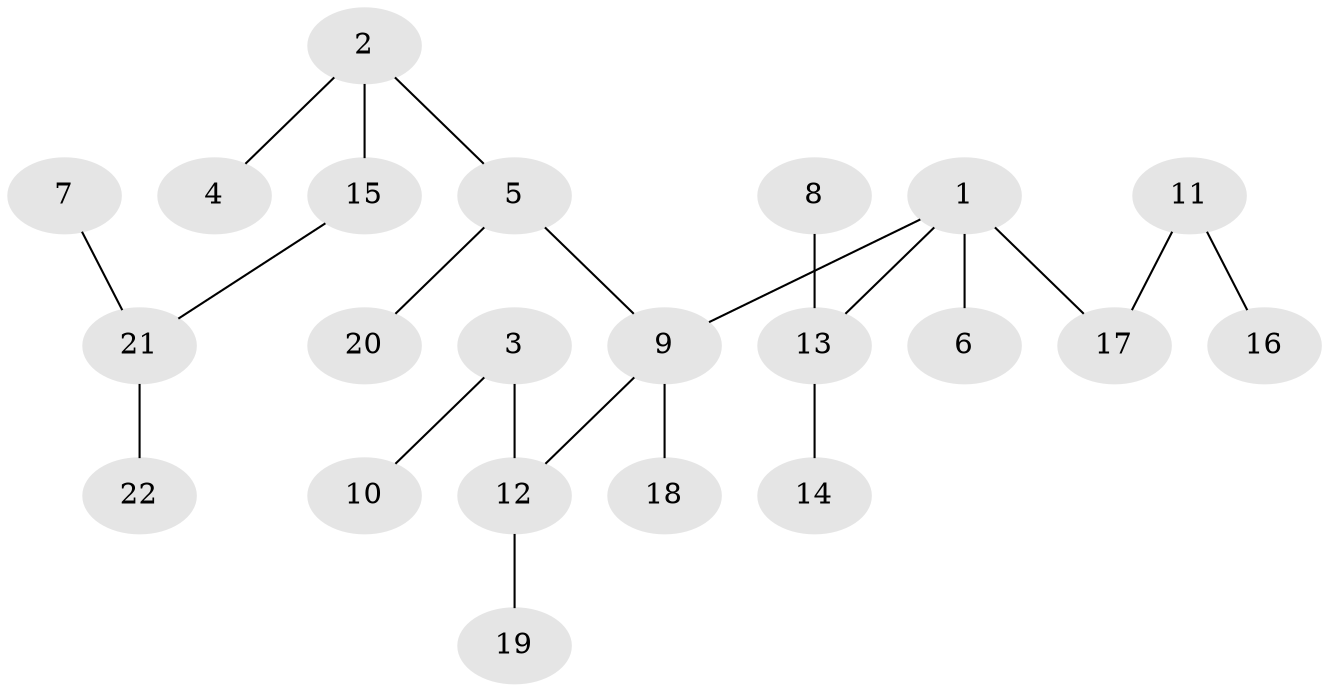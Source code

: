 // original degree distribution, {4: 0.07407407407407407, 6: 0.018518518518518517, 3: 0.14814814814814814, 1: 0.46296296296296297, 2: 0.2777777777777778, 5: 0.018518518518518517}
// Generated by graph-tools (version 1.1) at 2025/37/03/04/25 23:37:25]
// undirected, 22 vertices, 21 edges
graph export_dot {
  node [color=gray90,style=filled];
  1;
  2;
  3;
  4;
  5;
  6;
  7;
  8;
  9;
  10;
  11;
  12;
  13;
  14;
  15;
  16;
  17;
  18;
  19;
  20;
  21;
  22;
  1 -- 6 [weight=1.0];
  1 -- 9 [weight=1.0];
  1 -- 13 [weight=1.0];
  1 -- 17 [weight=1.0];
  2 -- 4 [weight=1.0];
  2 -- 5 [weight=1.0];
  2 -- 15 [weight=1.0];
  3 -- 10 [weight=1.0];
  3 -- 12 [weight=1.0];
  5 -- 9 [weight=1.0];
  5 -- 20 [weight=1.0];
  7 -- 21 [weight=1.0];
  8 -- 13 [weight=1.0];
  9 -- 12 [weight=1.0];
  9 -- 18 [weight=1.0];
  11 -- 16 [weight=1.0];
  11 -- 17 [weight=1.0];
  12 -- 19 [weight=1.0];
  13 -- 14 [weight=1.0];
  15 -- 21 [weight=1.0];
  21 -- 22 [weight=1.0];
}
